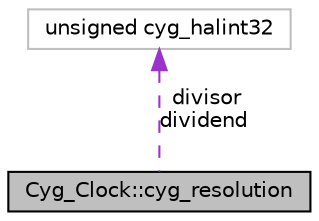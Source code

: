 digraph "Cyg_Clock::cyg_resolution"
{
  edge [fontname="Helvetica",fontsize="10",labelfontname="Helvetica",labelfontsize="10"];
  node [fontname="Helvetica",fontsize="10",shape=record];
  Node1 [label="Cyg_Clock::cyg_resolution",height=0.2,width=0.4,color="black", fillcolor="grey75", style="filled" fontcolor="black"];
  Node2 -> Node1 [dir="back",color="darkorchid3",fontsize="10",style="dashed",label=" divisor\ndividend" ,fontname="Helvetica"];
  Node2 [label="unsigned cyg_halint32",height=0.2,width=0.4,color="grey75", fillcolor="white", style="filled"];
}
